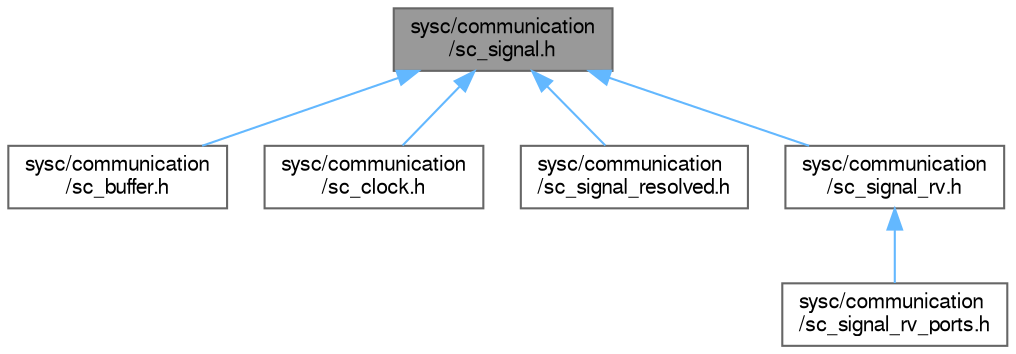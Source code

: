digraph "sysc/communication/sc_signal.h"
{
 // LATEX_PDF_SIZE
  bgcolor="transparent";
  edge [fontname=FreeSans,fontsize=10,labelfontname=FreeSans,labelfontsize=10];
  node [fontname=FreeSans,fontsize=10,shape=box,height=0.2,width=0.4];
  Node1 [id="Node000001",label="sysc/communication\l/sc_signal.h",height=0.2,width=0.4,color="gray40", fillcolor="grey60", style="filled", fontcolor="black",tooltip=" "];
  Node1 -> Node2 [id="edge1_Node000001_Node000002",dir="back",color="steelblue1",style="solid",tooltip=" "];
  Node2 [id="Node000002",label="sysc/communication\l/sc_buffer.h",height=0.2,width=0.4,color="grey40", fillcolor="white", style="filled",URL="$a00263.html",tooltip=" "];
  Node1 -> Node3 [id="edge2_Node000001_Node000003",dir="back",color="steelblue1",style="solid",tooltip=" "];
  Node3 [id="Node000003",label="sysc/communication\l/sc_clock.h",height=0.2,width=0.4,color="grey40", fillcolor="white", style="filled",URL="$a00266.html",tooltip=" "];
  Node1 -> Node4 [id="edge3_Node000001_Node000004",dir="back",color="steelblue1",style="solid",tooltip=" "];
  Node4 [id="Node000004",label="sysc/communication\l/sc_signal_resolved.h",height=0.2,width=0.4,color="grey40", fillcolor="white", style="filled",URL="$a00290.html",tooltip=" "];
  Node1 -> Node5 [id="edge4_Node000001_Node000005",dir="back",color="steelblue1",style="solid",tooltip=" "];
  Node5 [id="Node000005",label="sysc/communication\l/sc_signal_rv.h",height=0.2,width=0.4,color="grey40", fillcolor="white", style="filled",URL="$a00275.html",tooltip=" "];
  Node5 -> Node6 [id="edge5_Node000005_Node000006",dir="back",color="steelblue1",style="solid",tooltip=" "];
  Node6 [id="Node000006",label="sysc/communication\l/sc_signal_rv_ports.h",height=0.2,width=0.4,color="grey40", fillcolor="white", style="filled",URL="$a00320.html",tooltip=" "];
}
